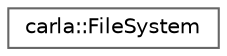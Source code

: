 digraph "类继承关系图"
{
 // INTERACTIVE_SVG=YES
 // LATEX_PDF_SIZE
  bgcolor="transparent";
  edge [fontname=Helvetica,fontsize=10,labelfontname=Helvetica,labelfontsize=10];
  node [fontname=Helvetica,fontsize=10,shape=box,height=0.2,width=0.4];
  rankdir="LR";
  Node0 [id="Node000000",label="carla::FileSystem",height=0.2,width=0.4,color="grey40", fillcolor="white", style="filled",URL="$d2/d21/classcarla_1_1FileSystem.html",tooltip="Static functions for accessing the file system."];
}

